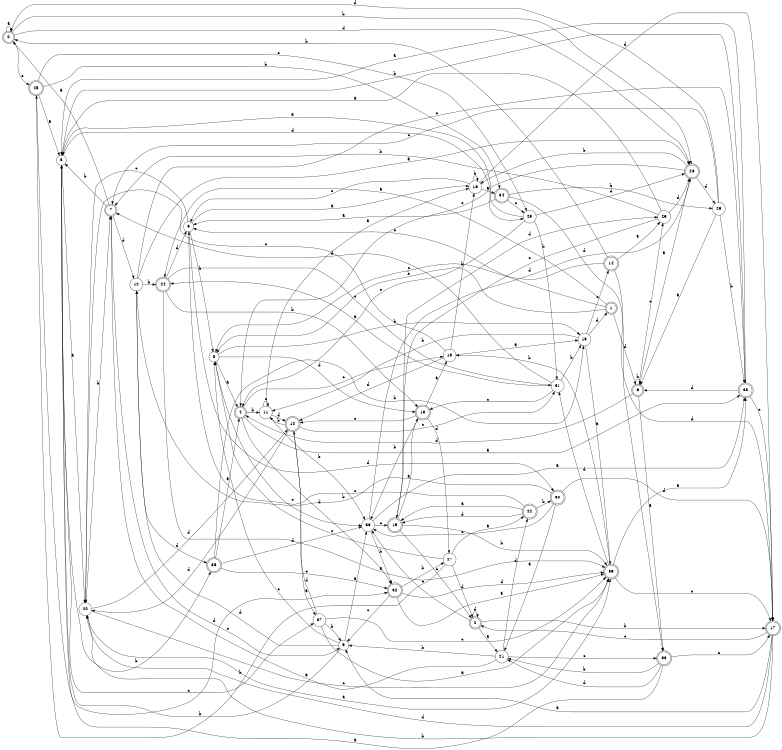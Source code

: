 digraph n32_10 {
__start0 [label="" shape="none"];

rankdir=LR;
size="8,5";

s0 [style="rounded,filled", color="black", fillcolor="white" shape="doublecircle", label="0"];
s1 [style="rounded,filled", color="black", fillcolor="white" shape="doublecircle", label="1"];
s2 [style="rounded,filled", color="black", fillcolor="white" shape="doublecircle", label="2"];
s3 [style="filled", color="black", fillcolor="white" shape="circle", label="3"];
s4 [style="rounded,filled", color="black", fillcolor="white" shape="doublecircle", label="4"];
s5 [style="filled", color="black", fillcolor="white" shape="circle", label="5"];
s6 [style="rounded,filled", color="black", fillcolor="white" shape="doublecircle", label="6"];
s7 [style="rounded,filled", color="black", fillcolor="white" shape="doublecircle", label="7"];
s8 [style="filled", color="black", fillcolor="white" shape="circle", label="8"];
s9 [style="filled", color="black", fillcolor="white" shape="circle", label="9"];
s10 [style="rounded,filled", color="black", fillcolor="white" shape="doublecircle", label="10"];
s11 [style="filled", color="black", fillcolor="white" shape="circle", label="11"];
s12 [style="filled", color="black", fillcolor="white" shape="circle", label="12"];
s13 [style="rounded,filled", color="black", fillcolor="white" shape="doublecircle", label="13"];
s14 [style="rounded,filled", color="black", fillcolor="white" shape="doublecircle", label="14"];
s15 [style="filled", color="black", fillcolor="white" shape="circle", label="15"];
s16 [style="filled", color="black", fillcolor="white" shape="circle", label="16"];
s17 [style="rounded,filled", color="black", fillcolor="white" shape="doublecircle", label="17"];
s18 [style="filled", color="black", fillcolor="white" shape="circle", label="18"];
s19 [style="rounded,filled", color="black", fillcolor="white" shape="doublecircle", label="19"];
s20 [style="filled", color="black", fillcolor="white" shape="circle", label="20"];
s21 [style="filled", color="black", fillcolor="white" shape="circle", label="21"];
s22 [style="rounded,filled", color="black", fillcolor="white" shape="doublecircle", label="22"];
s23 [style="filled", color="black", fillcolor="white" shape="circle", label="23"];
s24 [style="rounded,filled", color="black", fillcolor="white" shape="doublecircle", label="24"];
s25 [style="rounded,filled", color="black", fillcolor="white" shape="doublecircle", label="25"];
s26 [style="filled", color="black", fillcolor="white" shape="circle", label="26"];
s27 [style="filled", color="black", fillcolor="white" shape="circle", label="27"];
s28 [style="rounded,filled", color="black", fillcolor="white" shape="doublecircle", label="28"];
s29 [style="filled", color="black", fillcolor="white" shape="circle", label="29"];
s30 [style="rounded,filled", color="black", fillcolor="white" shape="doublecircle", label="30"];
s31 [style="filled", color="black", fillcolor="white" shape="circle", label="31"];
s32 [style="rounded,filled", color="black", fillcolor="white" shape="doublecircle", label="32"];
s33 [style="rounded,filled", color="black", fillcolor="white" shape="doublecircle", label="33"];
s34 [style="rounded,filled", color="black", fillcolor="white" shape="doublecircle", label="34"];
s35 [style="rounded,filled", color="black", fillcolor="white" shape="doublecircle", label="35"];
s36 [style="filled", color="black", fillcolor="white" shape="circle", label="36"];
s37 [style="filled", color="black", fillcolor="white" shape="circle", label="37"];
s38 [style="rounded,filled", color="black", fillcolor="white" shape="doublecircle", label="38"];
s39 [style="rounded,filled", color="black", fillcolor="white" shape="doublecircle", label="39"];
s0 -> s0 [label="a"];
s0 -> s28 [label="b"];
s0 -> s25 [label="c"];
s0 -> s28 [label="d"];
s1 -> s24 [label="a"];
s1 -> s8 [label="b"];
s1 -> s5 [label="c"];
s1 -> s6 [label="d"];
s2 -> s21 [label="a"];
s2 -> s17 [label="b"];
s2 -> s36 [label="c"];
s2 -> s2 [label="d"];
s3 -> s20 [label="a"];
s3 -> s35 [label="b"];
s3 -> s37 [label="c"];
s3 -> s23 [label="d"];
s4 -> s38 [label="a"];
s4 -> s11 [label="b"];
s4 -> s18 [label="c"];
s4 -> s32 [label="d"];
s5 -> s16 [label="a"];
s5 -> s8 [label="b"];
s5 -> s20 [label="c"];
s5 -> s30 [label="d"];
s6 -> s33 [label="a"];
s6 -> s6 [label="b"];
s6 -> s29 [label="c"];
s6 -> s4 [label="d"];
s7 -> s0 [label="a"];
s7 -> s3 [label="b"];
s7 -> s9 [label="c"];
s7 -> s12 [label="d"];
s8 -> s4 [label="a"];
s8 -> s15 [label="b"];
s8 -> s36 [label="c"];
s8 -> s13 [label="d"];
s9 -> s36 [label="a"];
s9 -> s3 [label="b"];
s9 -> s8 [label="c"];
s9 -> s12 [label="d"];
s10 -> s37 [label="a"];
s10 -> s11 [label="b"];
s10 -> s31 [label="c"];
s10 -> s20 [label="d"];
s11 -> s16 [label="a"];
s11 -> s36 [label="b"];
s11 -> s11 [label="c"];
s11 -> s10 [label="d"];
s12 -> s28 [label="a"];
s12 -> s24 [label="b"];
s12 -> s38 [label="c"];
s12 -> s35 [label="d"];
s13 -> s18 [label="a"];
s13 -> s36 [label="b"];
s13 -> s10 [label="c"];
s13 -> s27 [label="d"];
s14 -> s29 [label="a"];
s14 -> s0 [label="b"];
s14 -> s8 [label="c"];
s14 -> s17 [label="d"];
s15 -> s39 [label="a"];
s15 -> s11 [label="b"];
s15 -> s14 [label="c"];
s15 -> s1 [label="d"];
s16 -> s34 [label="a"];
s16 -> s16 [label="b"];
s16 -> s5 [label="c"];
s16 -> s17 [label="d"];
s17 -> s9 [label="a"];
s17 -> s20 [label="b"];
s17 -> s2 [label="c"];
s17 -> s20 [label="d"];
s18 -> s15 [label="a"];
s18 -> s16 [label="b"];
s18 -> s20 [label="c"];
s18 -> s10 [label="d"];
s19 -> s13 [label="a"];
s19 -> s39 [label="b"];
s19 -> s2 [label="c"];
s19 -> s29 [label="d"];
s20 -> s39 [label="a"];
s20 -> s7 [label="b"];
s20 -> s39 [label="c"];
s20 -> s10 [label="d"];
s21 -> s7 [label="a"];
s21 -> s9 [label="b"];
s21 -> s33 [label="c"];
s21 -> s22 [label="d"];
s22 -> s19 [label="a"];
s22 -> s30 [label="b"];
s22 -> s5 [label="c"];
s22 -> s19 [label="d"];
s23 -> s3 [label="a"];
s23 -> s31 [label="b"];
s23 -> s4 [label="c"];
s23 -> s28 [label="d"];
s24 -> s39 [label="a"];
s24 -> s13 [label="b"];
s24 -> s31 [label="c"];
s24 -> s5 [label="d"];
s25 -> s3 [label="a"];
s25 -> s34 [label="b"];
s25 -> s23 [label="c"];
s25 -> s32 [label="d"];
s26 -> s6 [label="a"];
s26 -> s38 [label="b"];
s26 -> s7 [label="c"];
s26 -> s0 [label="d"];
s27 -> s22 [label="a"];
s27 -> s25 [label="b"];
s27 -> s8 [label="c"];
s27 -> s2 [label="d"];
s28 -> s6 [label="a"];
s28 -> s16 [label="b"];
s28 -> s4 [label="c"];
s28 -> s26 [label="d"];
s29 -> s3 [label="a"];
s29 -> s7 [label="b"];
s29 -> s19 [label="c"];
s29 -> s28 [label="d"];
s30 -> s21 [label="a"];
s30 -> s12 [label="b"];
s30 -> s36 [label="c"];
s30 -> s17 [label="d"];
s31 -> s24 [label="a"];
s31 -> s15 [label="b"];
s31 -> s13 [label="c"];
s31 -> s7 [label="d"];
s32 -> s39 [label="a"];
s32 -> s27 [label="b"];
s32 -> s9 [label="c"];
s32 -> s39 [label="d"];
s33 -> s3 [label="a"];
s33 -> s21 [label="b"];
s33 -> s17 [label="c"];
s33 -> s21 [label="d"];
s34 -> s5 [label="a"];
s34 -> s26 [label="b"];
s34 -> s23 [label="c"];
s34 -> s33 [label="d"];
s35 -> s4 [label="a"];
s35 -> s15 [label="b"];
s35 -> s32 [label="c"];
s35 -> s36 [label="d"];
s36 -> s38 [label="a"];
s36 -> s32 [label="b"];
s36 -> s19 [label="c"];
s36 -> s28 [label="d"];
s37 -> s39 [label="a"];
s37 -> s9 [label="b"];
s37 -> s39 [label="c"];
s37 -> s10 [label="d"];
s38 -> s3 [label="a"];
s38 -> s3 [label="b"];
s38 -> s17 [label="c"];
s38 -> s6 [label="d"];
s39 -> s38 [label="a"];
s39 -> s18 [label="b"];
s39 -> s17 [label="c"];
s39 -> s31 [label="d"];

}